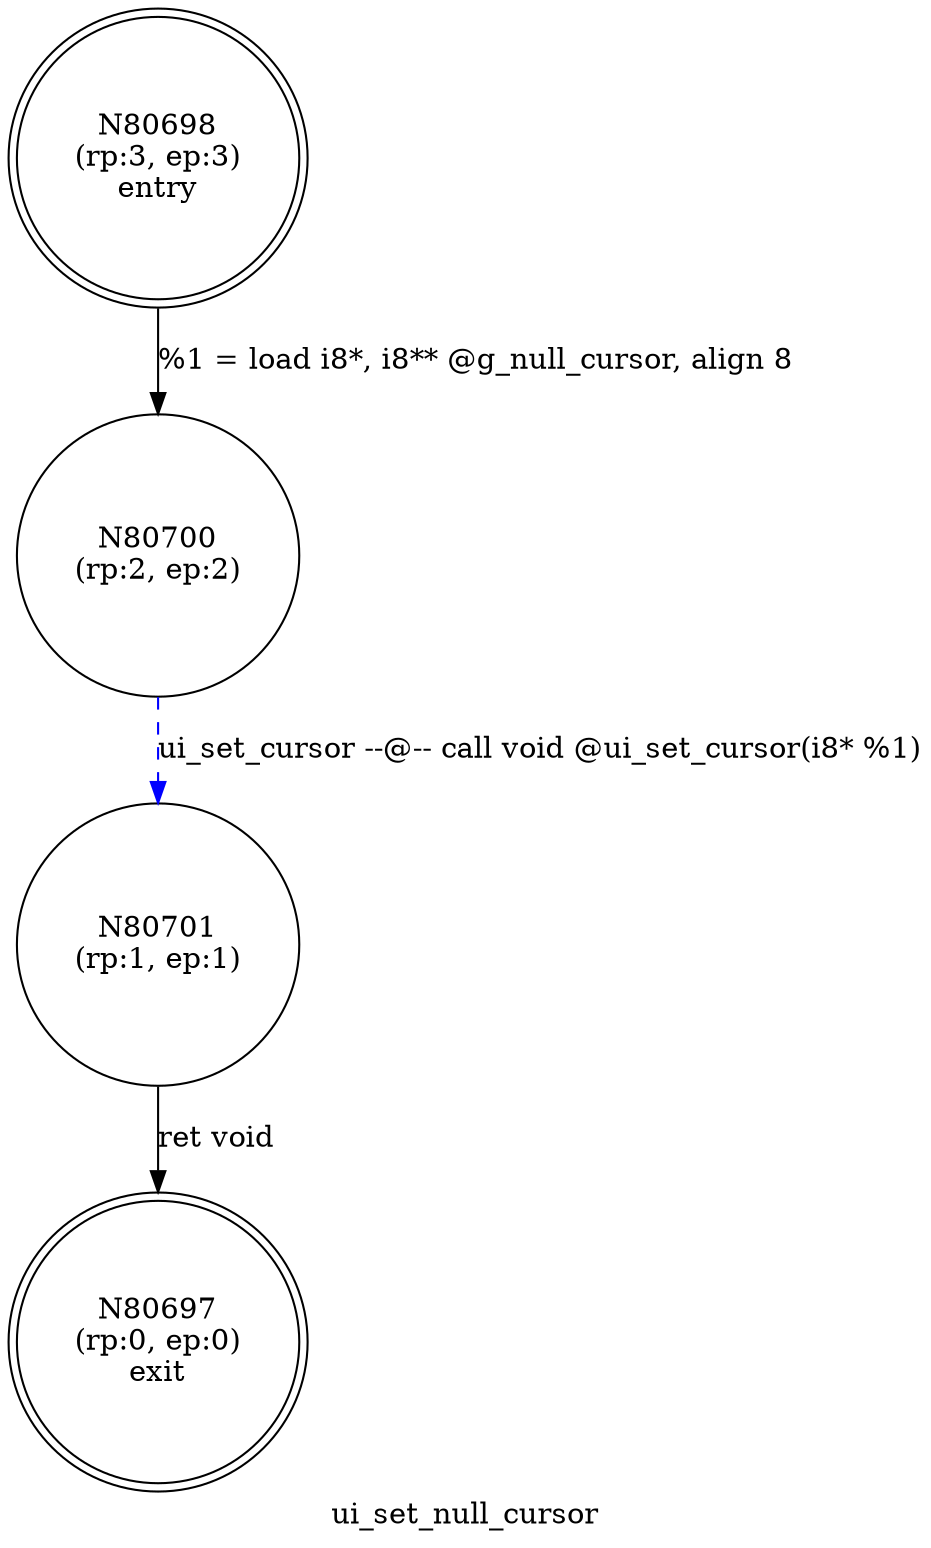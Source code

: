 digraph ui_set_null_cursor {
label="ui_set_null_cursor"
80697 [label="N80697\n(rp:0, ep:0)\nexit", shape="doublecircle"]
80698 [label="N80698\n(rp:3, ep:3)\nentry", shape="doublecircle"]
80698 -> 80700 [label="%1 = load i8*, i8** @g_null_cursor, align 8"]
80700 [label="N80700\n(rp:2, ep:2)", shape="circle"]
80700 -> 80701 [label="ui_set_cursor --@-- call void @ui_set_cursor(i8* %1)", style="dashed", color="blue"]
80701 [label="N80701\n(rp:1, ep:1)", shape="circle"]
80701 -> 80697 [label="ret void"]
}
